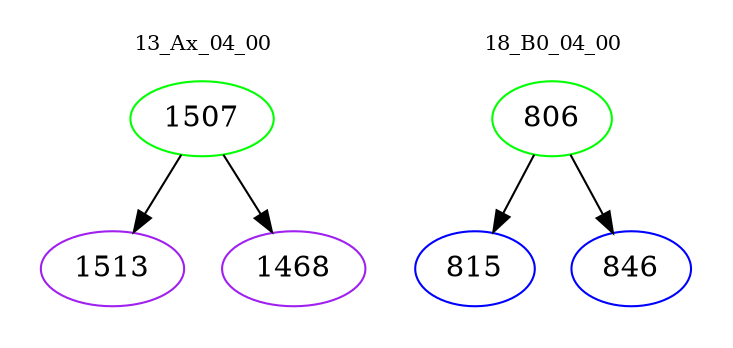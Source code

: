 digraph{
subgraph cluster_0 {
color = white
label = "13_Ax_04_00";
fontsize=10;
T0_1507 [label="1507", color="green"]
T0_1507 -> T0_1513 [color="black"]
T0_1513 [label="1513", color="purple"]
T0_1507 -> T0_1468 [color="black"]
T0_1468 [label="1468", color="purple"]
}
subgraph cluster_1 {
color = white
label = "18_B0_04_00";
fontsize=10;
T1_806 [label="806", color="green"]
T1_806 -> T1_815 [color="black"]
T1_815 [label="815", color="blue"]
T1_806 -> T1_846 [color="black"]
T1_846 [label="846", color="blue"]
}
}
